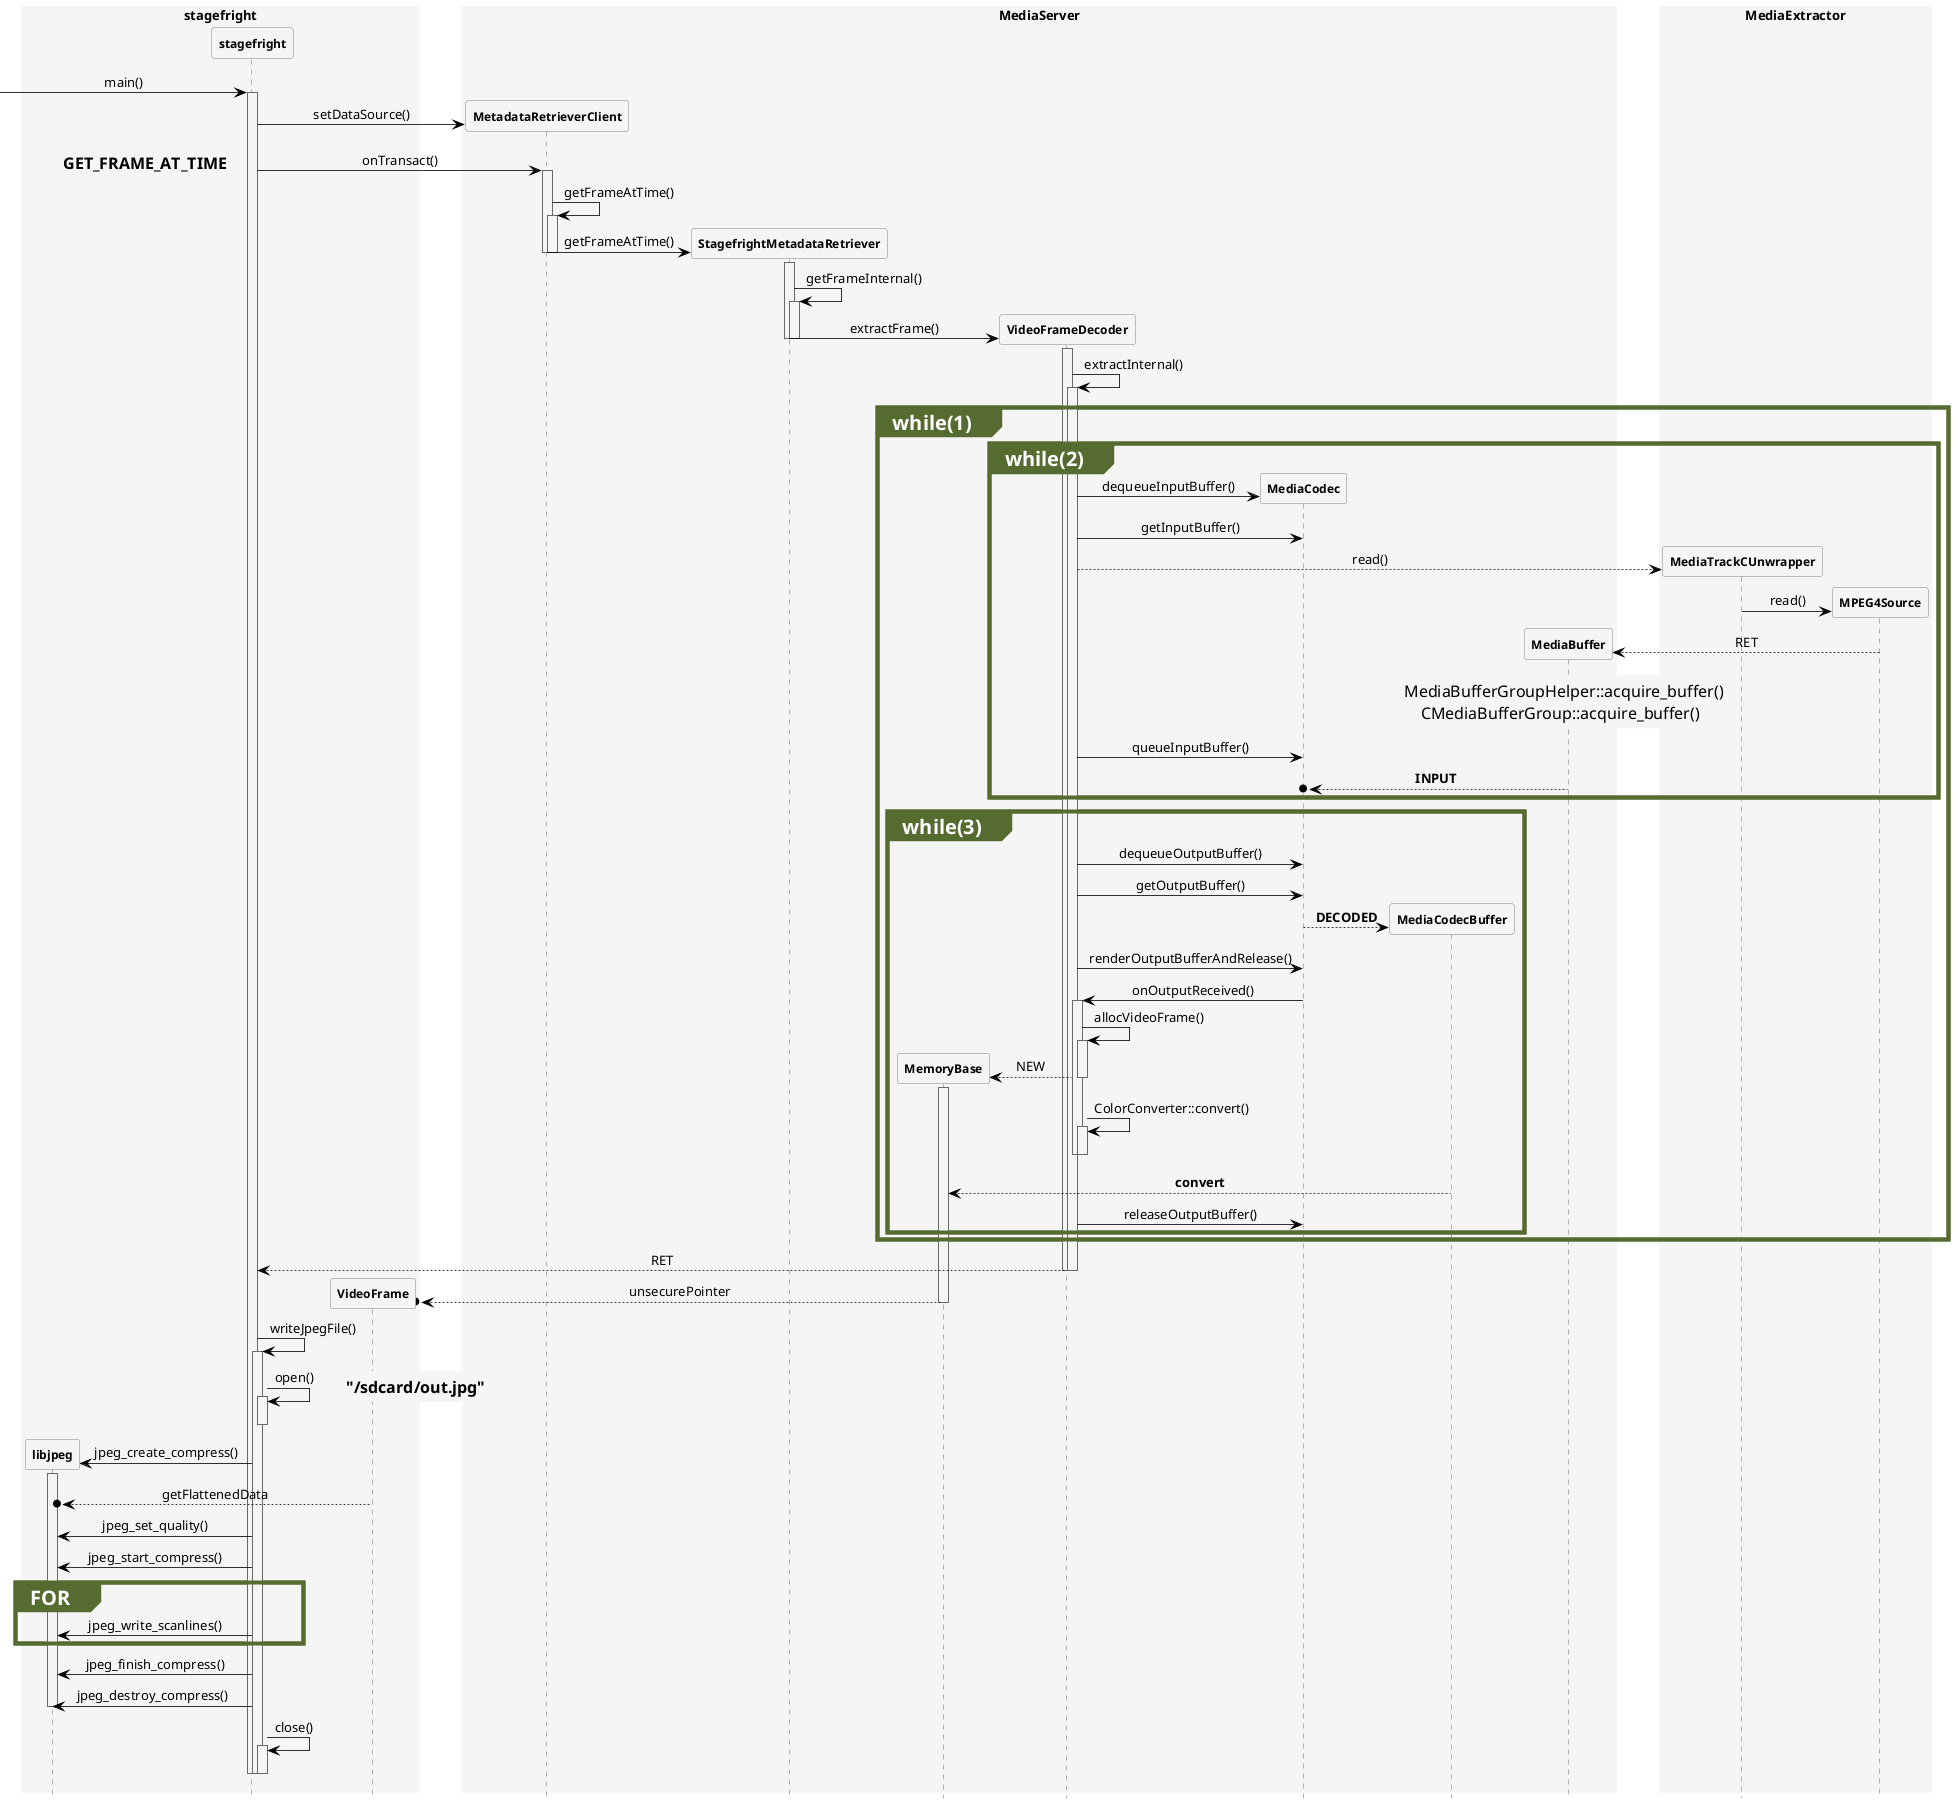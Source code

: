 @startuml MediaMetadataRetriever

hide footbox
skinparam {
    ' defaultFontName Abyssinica SIL
    Shadowing false
    backgroundColor white
    NoteFontColor #Black
    NoteFontSize 16
    NoteTextAlignment left
    NoteBackgroundColor WhiteSmoke
    NoteColor transparent
    NoteBorderThickness 0
    NoteBorderColor transparent
    NoteBorderThickness 0
    NoteShadowing false
    ParticipantPadding 0
    BoxPadding 20
    dpi 96
    ClassBackgroundColor transparent
    ClassHeaderBackgroundColor lightgreen
    ClassStereotypeFontColor transparent
    SequenceBoxBordercolor WhiteSmoke
    SequenceBoxFontSize 24
    SequenceBoxFontColor Black
    SequenceBoxBackgroundColor WhiteSmoke
    SequenceLifeLineBackgroundColor WhiteSmoke
    SequenceMessageAlignment center
    SequenceGroupHeaderFontColor White
    SequenceGroupHeaderFontSize 20
    SequenceGroupBackgroundColor DarkOliveGreen
    SequenceGroupBodyBackgroundColor transparent
    SequenceGroupBorderThickness 4
    SequenceGroupBorderColor DarkOliveGreen
    ' transparent
    sequence {
        ParticipantBackgroundColor WhiteSmoke
        ParticipantBorderColor Gray
        ParticipantFontStyle Bold
        ParticipantFontSize 12
        ParticipantPadding 0

        LifeLineBorderColor DimGray
        ArrowColor Black
        ArrowThickness 0.8
        ColorArrowSeparationSpace 30
    }
}

box stagefright
participant libjpeg
participant stagefright
participant VideoFrame
end box

box MediaServer
participant MetadataRetrieverClient
participant StagefrightMetadataRetriever
participant MemoryBase
participant VideoFrameDecoder
participant MediaCodec
participant MediaCodecBuffer
participant MediaBuffer
end box

box MediaExtractor
participant MediaTrackCUnwrapper
participant MPEG4Source
' participant MediaBufferGroupHelper
' participant CMediaBufferGroup
end box

->stagefright:main()
activate stagefright
create MetadataRetrieverClient
stagefright->MetadataRetrieverClient:setDataSource()
stagefright->MetadataRetrieverClient:onTransact()
note left:**GET_FRAME_AT_TIME**

activate MetadataRetrieverClient
MetadataRetrieverClient->MetadataRetrieverClient:getFrameAtTime()
activate MetadataRetrieverClient
create StagefrightMetadataRetriever
MetadataRetrieverClient->StagefrightMetadataRetriever:getFrameAtTime()
deactivate MetadataRetrieverClient
deactivate MetadataRetrieverClient
activate StagefrightMetadataRetriever
StagefrightMetadataRetriever->StagefrightMetadataRetriever:getFrameInternal()
activate StagefrightMetadataRetriever
create VideoFrameDecoder
StagefrightMetadataRetriever->VideoFrameDecoder:extractFrame()
deactivate StagefrightMetadataRetriever
deactivate StagefrightMetadataRetriever
activate VideoFrameDecoder
VideoFrameDecoder->VideoFrameDecoder:extractInternal()
activate VideoFrameDecoder

group while(1)
group while(2)
create MediaCodec
VideoFrameDecoder->MediaCodec:dequeueInputBuffer()
VideoFrameDecoder->MediaCodec:getInputBuffer()
create MediaTrackCUnwrapper
VideoFrameDecoder-->MediaTrackCUnwrapper:read()
create MPEG4Source
MediaTrackCUnwrapper->MPEG4Source:read()
' MPEG4Source->MediaBufferGroupHelper:acquire_buffer()
' MediaBufferGroupHelper->CMediaBufferGroup:acquire_buffer()
' CMediaBufferGroup-->MediaBuffer:RET
create MediaBuffer
MPEG4Source-->MediaBuffer:RET
note over MediaBuffer:MediaBufferGroupHelper::acquire_buffer()\n\
    CMediaBufferGroup::acquire_buffer()
VideoFrameDecoder->MediaCodec:queueInputBuffer()
MediaBuffer-->o MediaCodec:**INPUT**
end group

group while(3)
VideoFrameDecoder->MediaCodec:dequeueOutputBuffer()
VideoFrameDecoder->MediaCodec:getOutputBuffer()
create MediaCodecBuffer
MediaCodec-->MediaCodecBuffer:**DECODED**
VideoFrameDecoder->MediaCodec:renderOutputBufferAndRelease()
MediaCodec->VideoFrameDecoder:onOutputReceived()
activate VideoFrameDecoder
VideoFrameDecoder->VideoFrameDecoder:allocVideoFrame()
activate VideoFrameDecoder
create MemoryBase
VideoFrameDecoder-->MemoryBase:NEW
deactivate VideoFrameDecoder
activate MemoryBase

VideoFrameDecoder->VideoFrameDecoder:ColorConverter::convert()
activate VideoFrameDecoder
deactivate VideoFrameDecoder
deactivate VideoFrameDecoder
MediaCodecBuffer-->MemoryBase:**convert**
VideoFrameDecoder->MediaCodec:releaseOutputBuffer()
end group
end group
VideoFrameDecoder-->stagefright:RET
deactivate VideoFrameDecoder
deactivate VideoFrameDecoder
create VideoFrame
MemoryBase-->o VideoFrame:unsecurePointer
deactivate MemoryBase

stagefright->stagefright:writeJpegFile()
activate stagefright
stagefright->stagefright:open()
activate stagefright
deactivate stagefright
note right:**"/sdcard/out.jpg"**
create libjpeg
stagefright->libjpeg:jpeg_create_compress()
activate libjpeg
VideoFrame-->o libjpeg:getFlattenedData
stagefright->libjpeg:jpeg_set_quality()
stagefright->libjpeg:jpeg_start_compress()
group FOR
stagefright->libjpeg:jpeg_write_scanlines()
end group
stagefright->libjpeg:jpeg_finish_compress()
stagefright->libjpeg:jpeg_destroy_compress()
deactivate libjpeg
stagefright->stagefright:close()
activate stagefright
deactivate stagefright
deactivate stagefright
deactivate stagefright

@enduml